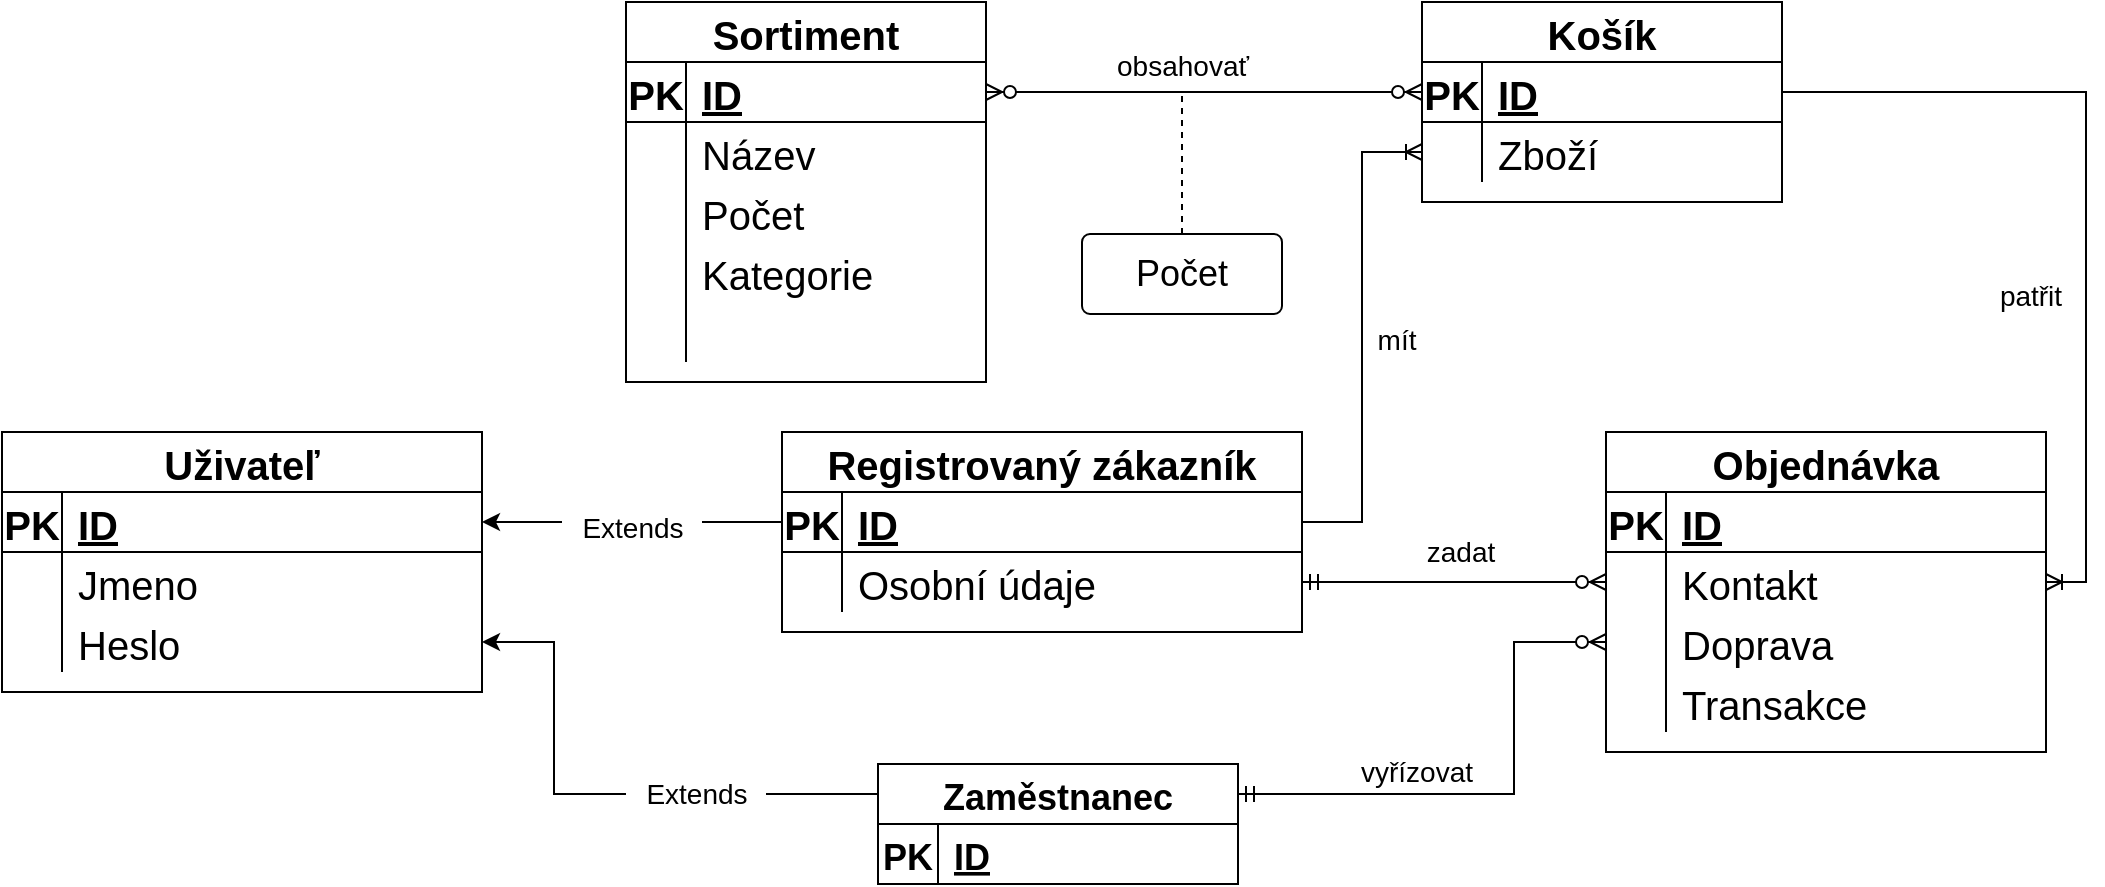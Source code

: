 <mxfile version="21.0.6" type="device"><diagram id="R2lEEEUBdFMjLlhIrx00" name="Page-1"><mxGraphModel dx="1434" dy="774" grid="0" gridSize="10" guides="1" tooltips="1" connect="1" arrows="1" fold="1" page="1" pageScale="1" pageWidth="1100" pageHeight="850" background="#ffffff" math="0" shadow="0" extFonts="Permanent Marker^https://fonts.googleapis.com/css?family=Permanent+Marker"><root><mxCell id="0"/><mxCell id="1" parent="0"/><mxCell id="whg3WE3vsD55R1Jwo5N1-48" value="Uživateľ" style="shape=table;startSize=30;container=1;collapsible=1;childLayout=tableLayout;fixedRows=1;rowLines=0;fontStyle=1;align=center;resizeLast=1;fontSize=20;" parent="1" vertex="1"><mxGeometry x="10" y="345" width="240" height="130" as="geometry"/></mxCell><mxCell id="whg3WE3vsD55R1Jwo5N1-49" value="" style="shape=tableRow;horizontal=0;startSize=0;swimlaneHead=0;swimlaneBody=0;fillColor=none;collapsible=0;dropTarget=0;points=[[0,0.5],[1,0.5]];portConstraint=eastwest;top=0;left=0;right=0;bottom=1;fontSize=20;" parent="whg3WE3vsD55R1Jwo5N1-48" vertex="1"><mxGeometry y="30" width="240" height="30" as="geometry"/></mxCell><mxCell id="whg3WE3vsD55R1Jwo5N1-50" value="PK" style="shape=partialRectangle;connectable=0;fillColor=none;top=0;left=0;bottom=0;right=0;fontStyle=1;overflow=hidden;fontSize=20;" parent="whg3WE3vsD55R1Jwo5N1-49" vertex="1"><mxGeometry width="30" height="30" as="geometry"><mxRectangle width="30" height="30" as="alternateBounds"/></mxGeometry></mxCell><mxCell id="whg3WE3vsD55R1Jwo5N1-51" value="ID" style="shape=partialRectangle;connectable=0;fillColor=none;top=0;left=0;bottom=0;right=0;align=left;spacingLeft=6;fontStyle=5;overflow=hidden;fontSize=20;" parent="whg3WE3vsD55R1Jwo5N1-49" vertex="1"><mxGeometry x="30" width="210" height="30" as="geometry"><mxRectangle width="210" height="30" as="alternateBounds"/></mxGeometry></mxCell><mxCell id="whg3WE3vsD55R1Jwo5N1-52" value="" style="shape=tableRow;horizontal=0;startSize=0;swimlaneHead=0;swimlaneBody=0;fillColor=none;collapsible=0;dropTarget=0;points=[[0,0.5],[1,0.5]];portConstraint=eastwest;top=0;left=0;right=0;bottom=0;fontSize=20;" parent="whg3WE3vsD55R1Jwo5N1-48" vertex="1"><mxGeometry y="60" width="240" height="30" as="geometry"/></mxCell><mxCell id="whg3WE3vsD55R1Jwo5N1-53" value="" style="shape=partialRectangle;connectable=0;fillColor=none;top=0;left=0;bottom=0;right=0;editable=1;overflow=hidden;fontSize=20;" parent="whg3WE3vsD55R1Jwo5N1-52" vertex="1"><mxGeometry width="30" height="30" as="geometry"><mxRectangle width="30" height="30" as="alternateBounds"/></mxGeometry></mxCell><mxCell id="whg3WE3vsD55R1Jwo5N1-54" value="Jmeno" style="shape=partialRectangle;connectable=0;fillColor=none;top=0;left=0;bottom=0;right=0;align=left;spacingLeft=6;overflow=hidden;fontSize=20;" parent="whg3WE3vsD55R1Jwo5N1-52" vertex="1"><mxGeometry x="30" width="210" height="30" as="geometry"><mxRectangle width="210" height="30" as="alternateBounds"/></mxGeometry></mxCell><mxCell id="whg3WE3vsD55R1Jwo5N1-55" value="" style="shape=tableRow;horizontal=0;startSize=0;swimlaneHead=0;swimlaneBody=0;fillColor=none;collapsible=0;dropTarget=0;points=[[0,0.5],[1,0.5]];portConstraint=eastwest;top=0;left=0;right=0;bottom=0;fontSize=20;" parent="whg3WE3vsD55R1Jwo5N1-48" vertex="1"><mxGeometry y="90" width="240" height="30" as="geometry"/></mxCell><mxCell id="whg3WE3vsD55R1Jwo5N1-56" value="" style="shape=partialRectangle;connectable=0;fillColor=none;top=0;left=0;bottom=0;right=0;editable=1;overflow=hidden;fontSize=20;" parent="whg3WE3vsD55R1Jwo5N1-55" vertex="1"><mxGeometry width="30" height="30" as="geometry"><mxRectangle width="30" height="30" as="alternateBounds"/></mxGeometry></mxCell><mxCell id="whg3WE3vsD55R1Jwo5N1-57" value="Heslo" style="shape=partialRectangle;connectable=0;fillColor=none;top=0;left=0;bottom=0;right=0;align=left;spacingLeft=6;overflow=hidden;fontSize=20;" parent="whg3WE3vsD55R1Jwo5N1-55" vertex="1"><mxGeometry x="30" width="210" height="30" as="geometry"><mxRectangle width="210" height="30" as="alternateBounds"/></mxGeometry></mxCell><mxCell id="whg3WE3vsD55R1Jwo5N1-61" value="Sortiment" style="shape=table;startSize=30;container=1;collapsible=1;childLayout=tableLayout;fixedRows=1;rowLines=0;fontStyle=1;align=center;resizeLast=1;fontSize=20;" parent="1" vertex="1"><mxGeometry x="322" y="130" width="180" height="190" as="geometry"/></mxCell><mxCell id="whg3WE3vsD55R1Jwo5N1-62" value="" style="shape=tableRow;horizontal=0;startSize=0;swimlaneHead=0;swimlaneBody=0;fillColor=none;collapsible=0;dropTarget=0;points=[[0,0.5],[1,0.5]];portConstraint=eastwest;top=0;left=0;right=0;bottom=1;fontSize=20;" parent="whg3WE3vsD55R1Jwo5N1-61" vertex="1"><mxGeometry y="30" width="180" height="30" as="geometry"/></mxCell><mxCell id="whg3WE3vsD55R1Jwo5N1-63" value="PK" style="shape=partialRectangle;connectable=0;fillColor=none;top=0;left=0;bottom=0;right=0;fontStyle=1;overflow=hidden;fontSize=20;" parent="whg3WE3vsD55R1Jwo5N1-62" vertex="1"><mxGeometry width="30" height="30" as="geometry"><mxRectangle width="30" height="30" as="alternateBounds"/></mxGeometry></mxCell><mxCell id="whg3WE3vsD55R1Jwo5N1-64" value="ID" style="shape=partialRectangle;connectable=0;fillColor=none;top=0;left=0;bottom=0;right=0;align=left;spacingLeft=6;fontStyle=5;overflow=hidden;fontSize=20;" parent="whg3WE3vsD55R1Jwo5N1-62" vertex="1"><mxGeometry x="30" width="150" height="30" as="geometry"><mxRectangle width="150" height="30" as="alternateBounds"/></mxGeometry></mxCell><mxCell id="whg3WE3vsD55R1Jwo5N1-65" value="" style="shape=tableRow;horizontal=0;startSize=0;swimlaneHead=0;swimlaneBody=0;fillColor=none;collapsible=0;dropTarget=0;points=[[0,0.5],[1,0.5]];portConstraint=eastwest;top=0;left=0;right=0;bottom=0;fontSize=20;" parent="whg3WE3vsD55R1Jwo5N1-61" vertex="1"><mxGeometry y="60" width="180" height="30" as="geometry"/></mxCell><mxCell id="whg3WE3vsD55R1Jwo5N1-66" value="" style="shape=partialRectangle;connectable=0;fillColor=none;top=0;left=0;bottom=0;right=0;editable=1;overflow=hidden;fontSize=20;" parent="whg3WE3vsD55R1Jwo5N1-65" vertex="1"><mxGeometry width="30" height="30" as="geometry"><mxRectangle width="30" height="30" as="alternateBounds"/></mxGeometry></mxCell><mxCell id="whg3WE3vsD55R1Jwo5N1-67" value="Název   " style="shape=partialRectangle;connectable=0;fillColor=none;top=0;left=0;bottom=0;right=0;align=left;spacingLeft=6;overflow=hidden;fontSize=20;" parent="whg3WE3vsD55R1Jwo5N1-65" vertex="1"><mxGeometry x="30" width="150" height="30" as="geometry"><mxRectangle width="150" height="30" as="alternateBounds"/></mxGeometry></mxCell><mxCell id="whg3WE3vsD55R1Jwo5N1-68" value="" style="shape=tableRow;horizontal=0;startSize=0;swimlaneHead=0;swimlaneBody=0;fillColor=none;collapsible=0;dropTarget=0;points=[[0,0.5],[1,0.5]];portConstraint=eastwest;top=0;left=0;right=0;bottom=0;fontSize=20;" parent="whg3WE3vsD55R1Jwo5N1-61" vertex="1"><mxGeometry y="90" width="180" height="30" as="geometry"/></mxCell><mxCell id="whg3WE3vsD55R1Jwo5N1-69" value="" style="shape=partialRectangle;connectable=0;fillColor=none;top=0;left=0;bottom=0;right=0;editable=1;overflow=hidden;fontSize=20;" parent="whg3WE3vsD55R1Jwo5N1-68" vertex="1"><mxGeometry width="30" height="30" as="geometry"><mxRectangle width="30" height="30" as="alternateBounds"/></mxGeometry></mxCell><mxCell id="whg3WE3vsD55R1Jwo5N1-70" value="Počet" style="shape=partialRectangle;connectable=0;fillColor=none;top=0;left=0;bottom=0;right=0;align=left;spacingLeft=6;overflow=hidden;fontSize=20;" parent="whg3WE3vsD55R1Jwo5N1-68" vertex="1"><mxGeometry x="30" width="150" height="30" as="geometry"><mxRectangle width="150" height="30" as="alternateBounds"/></mxGeometry></mxCell><mxCell id="whg3WE3vsD55R1Jwo5N1-71" value="" style="shape=tableRow;horizontal=0;startSize=0;swimlaneHead=0;swimlaneBody=0;fillColor=none;collapsible=0;dropTarget=0;points=[[0,0.5],[1,0.5]];portConstraint=eastwest;top=0;left=0;right=0;bottom=0;fontSize=20;" parent="whg3WE3vsD55R1Jwo5N1-61" vertex="1"><mxGeometry y="120" width="180" height="30" as="geometry"/></mxCell><mxCell id="whg3WE3vsD55R1Jwo5N1-72" value="" style="shape=partialRectangle;connectable=0;fillColor=none;top=0;left=0;bottom=0;right=0;editable=1;overflow=hidden;fontSize=20;" parent="whg3WE3vsD55R1Jwo5N1-71" vertex="1"><mxGeometry width="30" height="30" as="geometry"><mxRectangle width="30" height="30" as="alternateBounds"/></mxGeometry></mxCell><mxCell id="whg3WE3vsD55R1Jwo5N1-73" value="Kategorie" style="shape=partialRectangle;connectable=0;fillColor=none;top=0;left=0;bottom=0;right=0;align=left;spacingLeft=6;overflow=hidden;fontSize=20;" parent="whg3WE3vsD55R1Jwo5N1-71" vertex="1"><mxGeometry x="30" width="150" height="30" as="geometry"><mxRectangle width="150" height="30" as="alternateBounds"/></mxGeometry></mxCell><mxCell id="xklh-FKK_acPkXeJDQk2-4" style="shape=tableRow;horizontal=0;startSize=0;swimlaneHead=0;swimlaneBody=0;fillColor=none;collapsible=0;dropTarget=0;points=[[0,0.5],[1,0.5]];portConstraint=eastwest;top=0;left=0;right=0;bottom=0;fontSize=20;" parent="whg3WE3vsD55R1Jwo5N1-61" vertex="1"><mxGeometry y="150" width="180" height="30" as="geometry"/></mxCell><mxCell id="xklh-FKK_acPkXeJDQk2-5" style="shape=partialRectangle;connectable=0;fillColor=none;top=0;left=0;bottom=0;right=0;editable=1;overflow=hidden;fontSize=20;" parent="xklh-FKK_acPkXeJDQk2-4" vertex="1"><mxGeometry width="30" height="30" as="geometry"><mxRectangle width="30" height="30" as="alternateBounds"/></mxGeometry></mxCell><mxCell id="xklh-FKK_acPkXeJDQk2-6" style="shape=partialRectangle;connectable=0;fillColor=none;top=0;left=0;bottom=0;right=0;align=left;spacingLeft=6;overflow=hidden;fontSize=20;" parent="xklh-FKK_acPkXeJDQk2-4" vertex="1"><mxGeometry x="30" width="150" height="30" as="geometry"><mxRectangle width="150" height="30" as="alternateBounds"/></mxGeometry></mxCell><mxCell id="whg3WE3vsD55R1Jwo5N1-74" value="Košík" style="shape=table;startSize=30;container=1;collapsible=1;childLayout=tableLayout;fixedRows=1;rowLines=0;fontStyle=1;align=center;resizeLast=1;fontSize=20;" parent="1" vertex="1"><mxGeometry x="720" y="130" width="180" height="100" as="geometry"/></mxCell><mxCell id="whg3WE3vsD55R1Jwo5N1-75" value="" style="shape=tableRow;horizontal=0;startSize=0;swimlaneHead=0;swimlaneBody=0;fillColor=none;collapsible=0;dropTarget=0;points=[[0,0.5],[1,0.5]];portConstraint=eastwest;top=0;left=0;right=0;bottom=1;fontSize=20;" parent="whg3WE3vsD55R1Jwo5N1-74" vertex="1"><mxGeometry y="30" width="180" height="30" as="geometry"/></mxCell><mxCell id="whg3WE3vsD55R1Jwo5N1-76" value="PK" style="shape=partialRectangle;connectable=0;fillColor=none;top=0;left=0;bottom=0;right=0;fontStyle=1;overflow=hidden;fontSize=20;" parent="whg3WE3vsD55R1Jwo5N1-75" vertex="1"><mxGeometry width="30" height="30" as="geometry"><mxRectangle width="30" height="30" as="alternateBounds"/></mxGeometry></mxCell><mxCell id="whg3WE3vsD55R1Jwo5N1-77" value="ID" style="shape=partialRectangle;connectable=0;fillColor=none;top=0;left=0;bottom=0;right=0;align=left;spacingLeft=6;fontStyle=5;overflow=hidden;fontSize=20;" parent="whg3WE3vsD55R1Jwo5N1-75" vertex="1"><mxGeometry x="30" width="150" height="30" as="geometry"><mxRectangle width="150" height="30" as="alternateBounds"/></mxGeometry></mxCell><mxCell id="whg3WE3vsD55R1Jwo5N1-78" value="" style="shape=tableRow;horizontal=0;startSize=0;swimlaneHead=0;swimlaneBody=0;fillColor=none;collapsible=0;dropTarget=0;points=[[0,0.5],[1,0.5]];portConstraint=eastwest;top=0;left=0;right=0;bottom=0;fontSize=20;" parent="whg3WE3vsD55R1Jwo5N1-74" vertex="1"><mxGeometry y="60" width="180" height="30" as="geometry"/></mxCell><mxCell id="whg3WE3vsD55R1Jwo5N1-79" value="" style="shape=partialRectangle;connectable=0;fillColor=none;top=0;left=0;bottom=0;right=0;editable=1;overflow=hidden;fontSize=20;" parent="whg3WE3vsD55R1Jwo5N1-78" vertex="1"><mxGeometry width="30" height="30" as="geometry"><mxRectangle width="30" height="30" as="alternateBounds"/></mxGeometry></mxCell><mxCell id="whg3WE3vsD55R1Jwo5N1-80" value="Zboží" style="shape=partialRectangle;connectable=0;fillColor=none;top=0;left=0;bottom=0;right=0;align=left;spacingLeft=6;overflow=hidden;fontSize=20;" parent="whg3WE3vsD55R1Jwo5N1-78" vertex="1"><mxGeometry x="30" width="150" height="30" as="geometry"><mxRectangle width="150" height="30" as="alternateBounds"/></mxGeometry></mxCell><mxCell id="whg3WE3vsD55R1Jwo5N1-87" value="Registrovaný zákazník" style="shape=table;startSize=30;container=1;collapsible=1;childLayout=tableLayout;fixedRows=1;rowLines=0;fontStyle=1;align=center;resizeLast=1;fontSize=20;" parent="1" vertex="1"><mxGeometry x="400" y="345" width="260" height="100" as="geometry"/></mxCell><mxCell id="whg3WE3vsD55R1Jwo5N1-88" value="" style="shape=tableRow;horizontal=0;startSize=0;swimlaneHead=0;swimlaneBody=0;fillColor=none;collapsible=0;dropTarget=0;points=[[0,0.5],[1,0.5]];portConstraint=eastwest;top=0;left=0;right=0;bottom=1;fontSize=20;" parent="whg3WE3vsD55R1Jwo5N1-87" vertex="1"><mxGeometry y="30" width="260" height="30" as="geometry"/></mxCell><mxCell id="whg3WE3vsD55R1Jwo5N1-89" value="PK" style="shape=partialRectangle;connectable=0;fillColor=none;top=0;left=0;bottom=0;right=0;fontStyle=1;overflow=hidden;fontSize=20;" parent="whg3WE3vsD55R1Jwo5N1-88" vertex="1"><mxGeometry width="30" height="30" as="geometry"><mxRectangle width="30" height="30" as="alternateBounds"/></mxGeometry></mxCell><mxCell id="whg3WE3vsD55R1Jwo5N1-90" value="ID" style="shape=partialRectangle;connectable=0;fillColor=none;top=0;left=0;bottom=0;right=0;align=left;spacingLeft=6;fontStyle=5;overflow=hidden;fontSize=20;" parent="whg3WE3vsD55R1Jwo5N1-88" vertex="1"><mxGeometry x="30" width="230" height="30" as="geometry"><mxRectangle width="230" height="30" as="alternateBounds"/></mxGeometry></mxCell><mxCell id="whg3WE3vsD55R1Jwo5N1-91" value="" style="shape=tableRow;horizontal=0;startSize=0;swimlaneHead=0;swimlaneBody=0;fillColor=none;collapsible=0;dropTarget=0;points=[[0,0.5],[1,0.5]];portConstraint=eastwest;top=0;left=0;right=0;bottom=0;fontSize=20;" parent="whg3WE3vsD55R1Jwo5N1-87" vertex="1"><mxGeometry y="60" width="260" height="30" as="geometry"/></mxCell><mxCell id="whg3WE3vsD55R1Jwo5N1-92" value="" style="shape=partialRectangle;connectable=0;fillColor=none;top=0;left=0;bottom=0;right=0;editable=1;overflow=hidden;fontSize=20;" parent="whg3WE3vsD55R1Jwo5N1-91" vertex="1"><mxGeometry width="30" height="30" as="geometry"><mxRectangle width="30" height="30" as="alternateBounds"/></mxGeometry></mxCell><mxCell id="whg3WE3vsD55R1Jwo5N1-93" value="Osobní údaje" style="shape=partialRectangle;connectable=0;fillColor=none;top=0;left=0;bottom=0;right=0;align=left;spacingLeft=6;overflow=hidden;fontSize=20;" parent="whg3WE3vsD55R1Jwo5N1-91" vertex="1"><mxGeometry x="30" width="230" height="30" as="geometry"><mxRectangle width="230" height="30" as="alternateBounds"/></mxGeometry></mxCell><mxCell id="whg3WE3vsD55R1Jwo5N1-126" value="Objednávka" style="shape=table;startSize=30;container=1;collapsible=1;childLayout=tableLayout;fixedRows=1;rowLines=0;fontStyle=1;align=center;resizeLast=1;fontSize=20;" parent="1" vertex="1"><mxGeometry x="812" y="345" width="220" height="160" as="geometry"/></mxCell><mxCell id="whg3WE3vsD55R1Jwo5N1-127" value="" style="shape=tableRow;horizontal=0;startSize=0;swimlaneHead=0;swimlaneBody=0;fillColor=none;collapsible=0;dropTarget=0;points=[[0,0.5],[1,0.5]];portConstraint=eastwest;top=0;left=0;right=0;bottom=1;fontSize=20;" parent="whg3WE3vsD55R1Jwo5N1-126" vertex="1"><mxGeometry y="30" width="220" height="30" as="geometry"/></mxCell><mxCell id="whg3WE3vsD55R1Jwo5N1-128" value="PK" style="shape=partialRectangle;connectable=0;fillColor=none;top=0;left=0;bottom=0;right=0;fontStyle=1;overflow=hidden;fontSize=20;" parent="whg3WE3vsD55R1Jwo5N1-127" vertex="1"><mxGeometry width="30" height="30" as="geometry"><mxRectangle width="30" height="30" as="alternateBounds"/></mxGeometry></mxCell><mxCell id="whg3WE3vsD55R1Jwo5N1-129" value="ID" style="shape=partialRectangle;connectable=0;fillColor=none;top=0;left=0;bottom=0;right=0;align=left;spacingLeft=6;fontStyle=5;overflow=hidden;fontSize=20;" parent="whg3WE3vsD55R1Jwo5N1-127" vertex="1"><mxGeometry x="30" width="190" height="30" as="geometry"><mxRectangle width="190" height="30" as="alternateBounds"/></mxGeometry></mxCell><mxCell id="whg3WE3vsD55R1Jwo5N1-130" value="" style="shape=tableRow;horizontal=0;startSize=0;swimlaneHead=0;swimlaneBody=0;fillColor=none;collapsible=0;dropTarget=0;points=[[0,0.5],[1,0.5]];portConstraint=eastwest;top=0;left=0;right=0;bottom=0;fontSize=20;" parent="whg3WE3vsD55R1Jwo5N1-126" vertex="1"><mxGeometry y="60" width="220" height="30" as="geometry"/></mxCell><mxCell id="whg3WE3vsD55R1Jwo5N1-131" value="" style="shape=partialRectangle;connectable=0;fillColor=none;top=0;left=0;bottom=0;right=0;editable=1;overflow=hidden;fontSize=20;" parent="whg3WE3vsD55R1Jwo5N1-130" vertex="1"><mxGeometry width="30" height="30" as="geometry"><mxRectangle width="30" height="30" as="alternateBounds"/></mxGeometry></mxCell><mxCell id="whg3WE3vsD55R1Jwo5N1-132" value="Kontakt" style="shape=partialRectangle;connectable=0;fillColor=none;top=0;left=0;bottom=0;right=0;align=left;spacingLeft=6;overflow=hidden;fontSize=20;" parent="whg3WE3vsD55R1Jwo5N1-130" vertex="1"><mxGeometry x="30" width="190" height="30" as="geometry"><mxRectangle width="190" height="30" as="alternateBounds"/></mxGeometry></mxCell><mxCell id="whg3WE3vsD55R1Jwo5N1-133" value="" style="shape=tableRow;horizontal=0;startSize=0;swimlaneHead=0;swimlaneBody=0;fillColor=none;collapsible=0;dropTarget=0;points=[[0,0.5],[1,0.5]];portConstraint=eastwest;top=0;left=0;right=0;bottom=0;fontSize=20;" parent="whg3WE3vsD55R1Jwo5N1-126" vertex="1"><mxGeometry y="90" width="220" height="30" as="geometry"/></mxCell><mxCell id="whg3WE3vsD55R1Jwo5N1-134" value="" style="shape=partialRectangle;connectable=0;fillColor=none;top=0;left=0;bottom=0;right=0;editable=1;overflow=hidden;fontSize=20;" parent="whg3WE3vsD55R1Jwo5N1-133" vertex="1"><mxGeometry width="30" height="30" as="geometry"><mxRectangle width="30" height="30" as="alternateBounds"/></mxGeometry></mxCell><mxCell id="whg3WE3vsD55R1Jwo5N1-135" value="Doprava" style="shape=partialRectangle;connectable=0;fillColor=none;top=0;left=0;bottom=0;right=0;align=left;spacingLeft=6;overflow=hidden;fontSize=20;" parent="whg3WE3vsD55R1Jwo5N1-133" vertex="1"><mxGeometry x="30" width="190" height="30" as="geometry"><mxRectangle width="190" height="30" as="alternateBounds"/></mxGeometry></mxCell><mxCell id="xklh-FKK_acPkXeJDQk2-27" style="shape=tableRow;horizontal=0;startSize=0;swimlaneHead=0;swimlaneBody=0;fillColor=none;collapsible=0;dropTarget=0;points=[[0,0.5],[1,0.5]];portConstraint=eastwest;top=0;left=0;right=0;bottom=0;fontSize=20;" parent="whg3WE3vsD55R1Jwo5N1-126" vertex="1"><mxGeometry y="120" width="220" height="30" as="geometry"/></mxCell><mxCell id="xklh-FKK_acPkXeJDQk2-28" style="shape=partialRectangle;connectable=0;fillColor=none;top=0;left=0;bottom=0;right=0;editable=1;overflow=hidden;fontSize=20;" parent="xklh-FKK_acPkXeJDQk2-27" vertex="1"><mxGeometry width="30" height="30" as="geometry"><mxRectangle width="30" height="30" as="alternateBounds"/></mxGeometry></mxCell><mxCell id="xklh-FKK_acPkXeJDQk2-29" value="Transakce" style="shape=partialRectangle;connectable=0;fillColor=none;top=0;left=0;bottom=0;right=0;align=left;spacingLeft=6;overflow=hidden;fontSize=20;" parent="xklh-FKK_acPkXeJDQk2-27" vertex="1"><mxGeometry x="30" width="190" height="30" as="geometry"><mxRectangle width="190" height="30" as="alternateBounds"/></mxGeometry></mxCell><mxCell id="whg3WE3vsD55R1Jwo5N1-141" style="edgeStyle=orthogonalEdgeStyle;rounded=0;orthogonalLoop=1;jettySize=auto;html=1;exitX=0;exitY=0.5;exitDx=0;exitDy=0;entryX=1;entryY=0.5;entryDx=0;entryDy=0;fontSize=20;startArrow=none;" parent="1" source="whg3WE3vsD55R1Jwo5N1-159" target="whg3WE3vsD55R1Jwo5N1-55" edge="1"><mxGeometry relative="1" as="geometry"/></mxCell><mxCell id="whg3WE3vsD55R1Jwo5N1-143" style="edgeStyle=orthogonalEdgeStyle;rounded=0;orthogonalLoop=1;jettySize=auto;html=1;exitX=0;exitY=0.5;exitDx=0;exitDy=0;entryX=1;entryY=0.5;entryDx=0;entryDy=0;fontSize=20;startArrow=none;" parent="1" source="whg3WE3vsD55R1Jwo5N1-157" target="whg3WE3vsD55R1Jwo5N1-49" edge="1"><mxGeometry relative="1" as="geometry"/></mxCell><mxCell id="whg3WE3vsD55R1Jwo5N1-144" value="" style="edgeStyle=orthogonalEdgeStyle;fontSize=12;html=1;endArrow=ERzeroToMany;endFill=1;startArrow=ERzeroToMany;rounded=0;exitX=1;exitY=0.5;exitDx=0;exitDy=0;entryX=0;entryY=0.5;entryDx=0;entryDy=0;" parent="1" source="whg3WE3vsD55R1Jwo5N1-62" target="whg3WE3vsD55R1Jwo5N1-75" edge="1"><mxGeometry width="100" height="100" relative="1" as="geometry"><mxPoint x="610" y="220" as="sourcePoint"/><mxPoint x="710" y="120" as="targetPoint"/></mxGeometry></mxCell><mxCell id="whg3WE3vsD55R1Jwo5N1-145" value="" style="edgeStyle=orthogonalEdgeStyle;fontSize=12;html=1;endArrow=ERoneToMany;rounded=0;exitX=1;exitY=0.5;exitDx=0;exitDy=0;entryX=0;entryY=0.5;entryDx=0;entryDy=0;" parent="1" source="whg3WE3vsD55R1Jwo5N1-88" target="whg3WE3vsD55R1Jwo5N1-78" edge="1"><mxGeometry width="100" height="100" relative="1" as="geometry"><mxPoint x="510" y="460" as="sourcePoint"/><mxPoint x="610" y="360" as="targetPoint"/></mxGeometry></mxCell><mxCell id="whg3WE3vsD55R1Jwo5N1-148" style="edgeStyle=orthogonalEdgeStyle;rounded=0;orthogonalLoop=1;jettySize=auto;html=1;exitX=1;exitY=0.5;exitDx=0;exitDy=0;entryX=1;entryY=0.5;entryDx=0;entryDy=0;fontSize=20;endArrow=ERoneToMany;endFill=0;" parent="1" source="whg3WE3vsD55R1Jwo5N1-75" target="whg3WE3vsD55R1Jwo5N1-130" edge="1"><mxGeometry relative="1" as="geometry"/></mxCell><mxCell id="whg3WE3vsD55R1Jwo5N1-156" value="" style="edgeStyle=orthogonalEdgeStyle;fontSize=12;html=1;endArrow=ERzeroToMany;startArrow=ERmandOne;rounded=0;jumpStyle=sharp;entryX=0;entryY=0.5;entryDx=0;entryDy=0;exitX=1;exitY=0.25;exitDx=0;exitDy=0;" parent="1" source="xklh-FKK_acPkXeJDQk2-7" target="whg3WE3vsD55R1Jwo5N1-133" edge="1"><mxGeometry width="100" height="100" relative="1" as="geometry"><mxPoint x="540" y="460" as="sourcePoint"/><mxPoint x="760" y="575" as="targetPoint"/><Array as="points"><mxPoint x="766" y="526"/><mxPoint x="766" y="450"/></Array></mxGeometry></mxCell><mxCell id="whg3WE3vsD55R1Jwo5N1-158" value="" style="edgeStyle=orthogonalEdgeStyle;rounded=0;orthogonalLoop=1;jettySize=auto;html=1;exitX=0;exitY=0.5;exitDx=0;exitDy=0;entryX=1;entryY=0.5;entryDx=0;entryDy=0;fontSize=20;endArrow=none;" parent="1" source="whg3WE3vsD55R1Jwo5N1-88" target="whg3WE3vsD55R1Jwo5N1-157" edge="1"><mxGeometry relative="1" as="geometry"><mxPoint x="400" y="390" as="sourcePoint"/><mxPoint x="250" y="390" as="targetPoint"/></mxGeometry></mxCell><mxCell id="whg3WE3vsD55R1Jwo5N1-157" value="&lt;font style=&quot;font-size: 14px;&quot;&gt;Extends&lt;/font&gt;" style="text;html=1;align=center;verticalAlign=middle;resizable=0;points=[];autosize=1;strokeColor=none;fillColor=none;fontSize=20;" parent="1" vertex="1"><mxGeometry x="290" y="370" width="70" height="40" as="geometry"/></mxCell><mxCell id="whg3WE3vsD55R1Jwo5N1-161" value="" style="edgeStyle=orthogonalEdgeStyle;rounded=0;orthogonalLoop=1;jettySize=auto;html=1;exitX=0;exitY=0.25;exitDx=0;exitDy=0;entryX=1;entryY=0.5;entryDx=0;entryDy=0;fontSize=20;endArrow=none;" parent="1" source="xklh-FKK_acPkXeJDQk2-7" target="whg3WE3vsD55R1Jwo5N1-159" edge="1"><mxGeometry relative="1" as="geometry"><mxPoint x="370" y="575" as="sourcePoint"/><mxPoint x="250" y="450" as="targetPoint"/></mxGeometry></mxCell><mxCell id="whg3WE3vsD55R1Jwo5N1-159" value="Extends" style="text;html=1;align=center;verticalAlign=middle;resizable=0;points=[];autosize=1;strokeColor=none;fillColor=none;fontSize=14;" parent="1" vertex="1"><mxGeometry x="322" y="511" width="70" height="30" as="geometry"/></mxCell><mxCell id="xklh-FKK_acPkXeJDQk2-1" value="" style="edgeStyle=orthogonalEdgeStyle;fontSize=12;html=1;endArrow=ERzeroToMany;startArrow=ERmandOne;rounded=0;entryX=0;entryY=0.5;entryDx=0;entryDy=0;exitX=1;exitY=0.5;exitDx=0;exitDy=0;" parent="1" source="whg3WE3vsD55R1Jwo5N1-91" target="whg3WE3vsD55R1Jwo5N1-130" edge="1"><mxGeometry width="100" height="100" relative="1" as="geometry"><mxPoint x="500" y="460" as="sourcePoint"/><mxPoint x="600" y="360" as="targetPoint"/></mxGeometry></mxCell><mxCell id="xklh-FKK_acPkXeJDQk2-2" value="&lt;font style=&quot;font-size: 18px;&quot;&gt;Počet&lt;/font&gt;" style="rounded=1;arcSize=10;whiteSpace=wrap;html=1;align=center;fillColor=#FFFFFF;gradientColor=none;" parent="1" vertex="1"><mxGeometry x="550" y="246" width="100" height="40" as="geometry"/></mxCell><mxCell id="xklh-FKK_acPkXeJDQk2-3" value="" style="endArrow=none;dashed=1;html=1;rounded=0;strokeColor=#000000;exitX=0.5;exitY=0;exitDx=0;exitDy=0;" parent="1" source="xklh-FKK_acPkXeJDQk2-2" edge="1"><mxGeometry width="50" height="50" relative="1" as="geometry"><mxPoint x="524" y="406" as="sourcePoint"/><mxPoint x="600" y="175" as="targetPoint"/></mxGeometry></mxCell><mxCell id="xklh-FKK_acPkXeJDQk2-7" value="Zaměstnanec" style="shape=table;startSize=30;container=1;collapsible=1;childLayout=tableLayout;fixedRows=1;rowLines=0;fontStyle=1;align=center;resizeLast=1;fontSize=18;fillColor=#FFFFFF;gradientColor=none;" parent="1" vertex="1"><mxGeometry x="448" y="511" width="180" height="60" as="geometry"/></mxCell><mxCell id="xklh-FKK_acPkXeJDQk2-8" value="" style="shape=tableRow;horizontal=0;startSize=0;swimlaneHead=0;swimlaneBody=0;fillColor=none;collapsible=0;dropTarget=0;points=[[0,0.5],[1,0.5]];portConstraint=eastwest;top=0;left=0;right=0;bottom=1;fontSize=18;" parent="xklh-FKK_acPkXeJDQk2-7" vertex="1"><mxGeometry y="30" width="180" height="30" as="geometry"/></mxCell><mxCell id="xklh-FKK_acPkXeJDQk2-9" value="PK" style="shape=partialRectangle;connectable=0;fillColor=none;top=0;left=0;bottom=0;right=0;fontStyle=1;overflow=hidden;fontSize=18;" parent="xklh-FKK_acPkXeJDQk2-8" vertex="1"><mxGeometry width="30" height="30" as="geometry"><mxRectangle width="30" height="30" as="alternateBounds"/></mxGeometry></mxCell><mxCell id="xklh-FKK_acPkXeJDQk2-10" value="ID" style="shape=partialRectangle;connectable=0;fillColor=none;top=0;left=0;bottom=0;right=0;align=left;spacingLeft=6;fontStyle=5;overflow=hidden;fontSize=18;" parent="xklh-FKK_acPkXeJDQk2-8" vertex="1"><mxGeometry x="30" width="150" height="30" as="geometry"><mxRectangle width="150" height="30" as="alternateBounds"/></mxGeometry></mxCell><mxCell id="xklh-FKK_acPkXeJDQk2-23" value="&lt;font style=&quot;font-size: 14px;&quot;&gt;vyřízovat&lt;/font&gt;" style="text;html=1;align=center;verticalAlign=middle;resizable=0;points=[];autosize=1;strokeColor=none;fillColor=none;fontSize=18;" parent="1" vertex="1"><mxGeometry x="680" y="497" width="74" height="34" as="geometry"/></mxCell><mxCell id="xklh-FKK_acPkXeJDQk2-24" value="obsahovať" style="text;html=1;align=center;verticalAlign=middle;resizable=0;points=[];autosize=1;strokeColor=none;fillColor=none;fontSize=14;" parent="1" vertex="1"><mxGeometry x="558" y="147" width="84" height="29" as="geometry"/></mxCell><mxCell id="xklh-FKK_acPkXeJDQk2-25" value="mít" style="text;html=1;align=center;verticalAlign=middle;resizable=0;points=[];autosize=1;strokeColor=none;fillColor=none;fontSize=14;" parent="1" vertex="1"><mxGeometry x="688" y="284" width="37" height="29" as="geometry"/></mxCell><mxCell id="xklh-FKK_acPkXeJDQk2-26" value="zadat" style="text;html=1;align=center;verticalAlign=middle;resizable=0;points=[];autosize=1;strokeColor=none;fillColor=none;fontSize=14;" parent="1" vertex="1"><mxGeometry x="713" y="390" width="52" height="29" as="geometry"/></mxCell><mxCell id="e0gHJKMzQ8yeXOwyGf5b-1" value="patřit" style="text;html=1;align=center;verticalAlign=middle;resizable=0;points=[];autosize=1;strokeColor=none;fillColor=none;fontSize=14;" parent="1" vertex="1"><mxGeometry x="999" y="262" width="50" height="29" as="geometry"/></mxCell></root></mxGraphModel></diagram></mxfile>